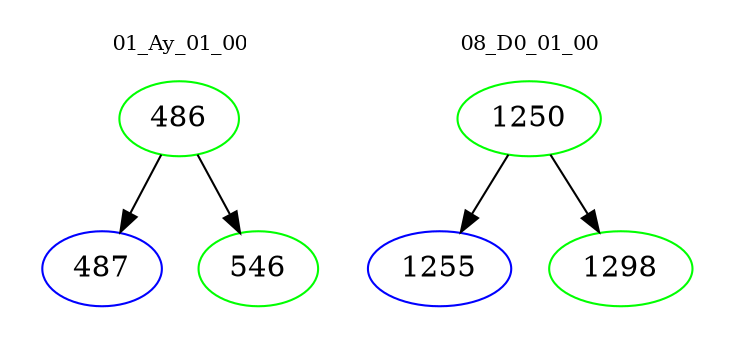 digraph{
subgraph cluster_0 {
color = white
label = "01_Ay_01_00";
fontsize=10;
T0_486 [label="486", color="green"]
T0_486 -> T0_487 [color="black"]
T0_487 [label="487", color="blue"]
T0_486 -> T0_546 [color="black"]
T0_546 [label="546", color="green"]
}
subgraph cluster_1 {
color = white
label = "08_D0_01_00";
fontsize=10;
T1_1250 [label="1250", color="green"]
T1_1250 -> T1_1255 [color="black"]
T1_1255 [label="1255", color="blue"]
T1_1250 -> T1_1298 [color="black"]
T1_1298 [label="1298", color="green"]
}
}
